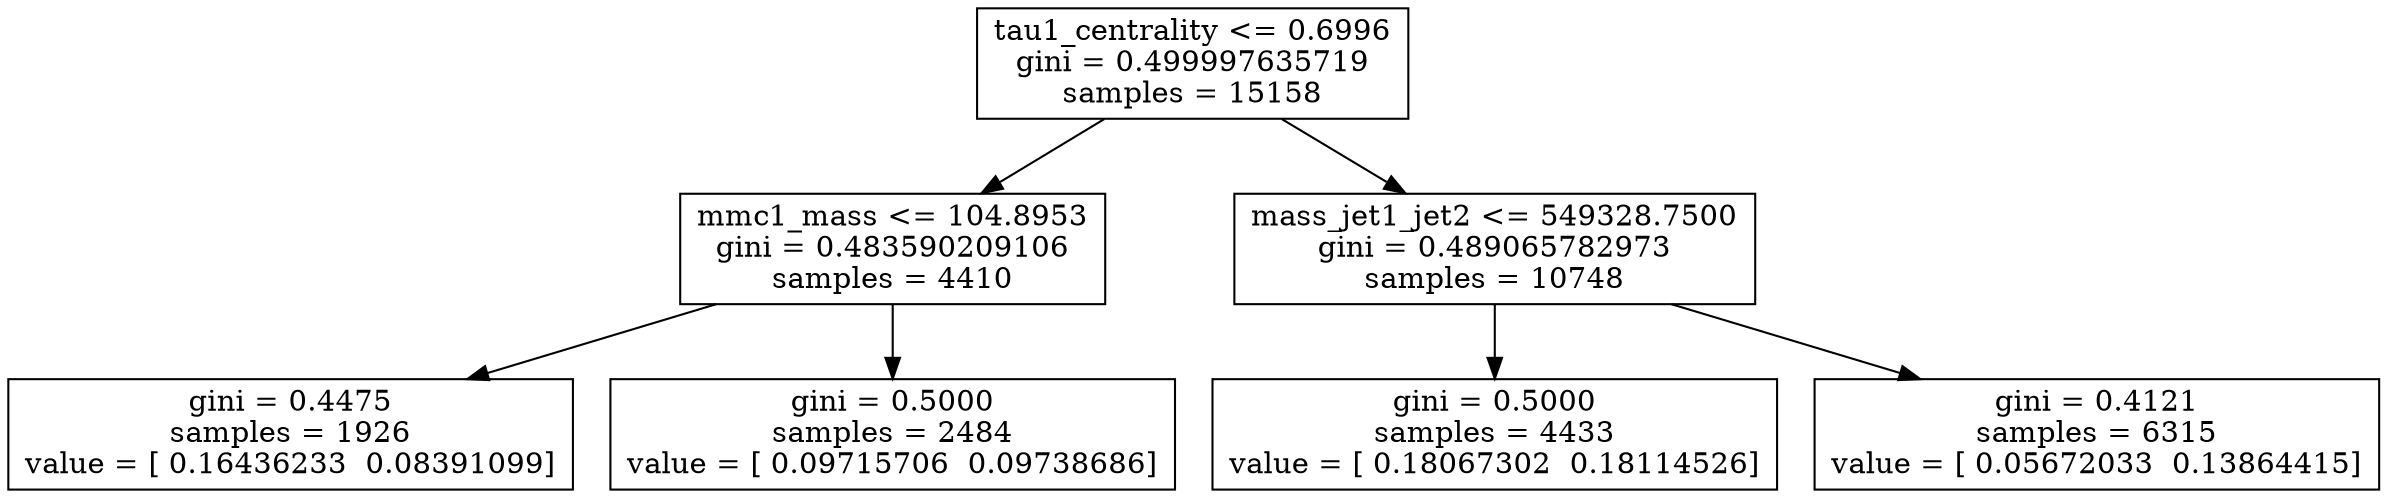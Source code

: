 digraph Tree {
0 [label="tau1_centrality <= 0.6996\ngini = 0.499997635719\nsamples = 15158", shape="box"] ;
1 [label="mmc1_mass <= 104.8953\ngini = 0.483590209106\nsamples = 4410", shape="box"] ;
0 -> 1 ;
2 [label="gini = 0.4475\nsamples = 1926\nvalue = [ 0.16436233  0.08391099]", shape="box"] ;
1 -> 2 ;
3 [label="gini = 0.5000\nsamples = 2484\nvalue = [ 0.09715706  0.09738686]", shape="box"] ;
1 -> 3 ;
4 [label="mass_jet1_jet2 <= 549328.7500\ngini = 0.489065782973\nsamples = 10748", shape="box"] ;
0 -> 4 ;
5 [label="gini = 0.5000\nsamples = 4433\nvalue = [ 0.18067302  0.18114526]", shape="box"] ;
4 -> 5 ;
6 [label="gini = 0.4121\nsamples = 6315\nvalue = [ 0.05672033  0.13864415]", shape="box"] ;
4 -> 6 ;
}